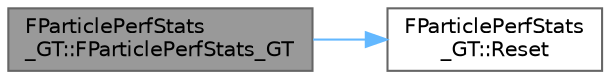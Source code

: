 digraph "FParticlePerfStats_GT::FParticlePerfStats_GT"
{
 // INTERACTIVE_SVG=YES
 // LATEX_PDF_SIZE
  bgcolor="transparent";
  edge [fontname=Helvetica,fontsize=10,labelfontname=Helvetica,labelfontsize=10];
  node [fontname=Helvetica,fontsize=10,shape=box,height=0.2,width=0.4];
  rankdir="LR";
  Node1 [id="Node000001",label="FParticlePerfStats\l_GT::FParticlePerfStats_GT",height=0.2,width=0.4,color="gray40", fillcolor="grey60", style="filled", fontcolor="black",tooltip=" "];
  Node1 -> Node2 [id="edge1_Node000001_Node000002",color="steelblue1",style="solid",tooltip=" "];
  Node2 [id="Node000002",label="FParticlePerfStats\l_GT::Reset",height=0.2,width=0.4,color="grey40", fillcolor="white", style="filled",URL="$d4/d3d/structFParticlePerfStats__GT.html#aa743a5c47f6e91c6a35fffc5ef6db0c5",tooltip=" "];
}
